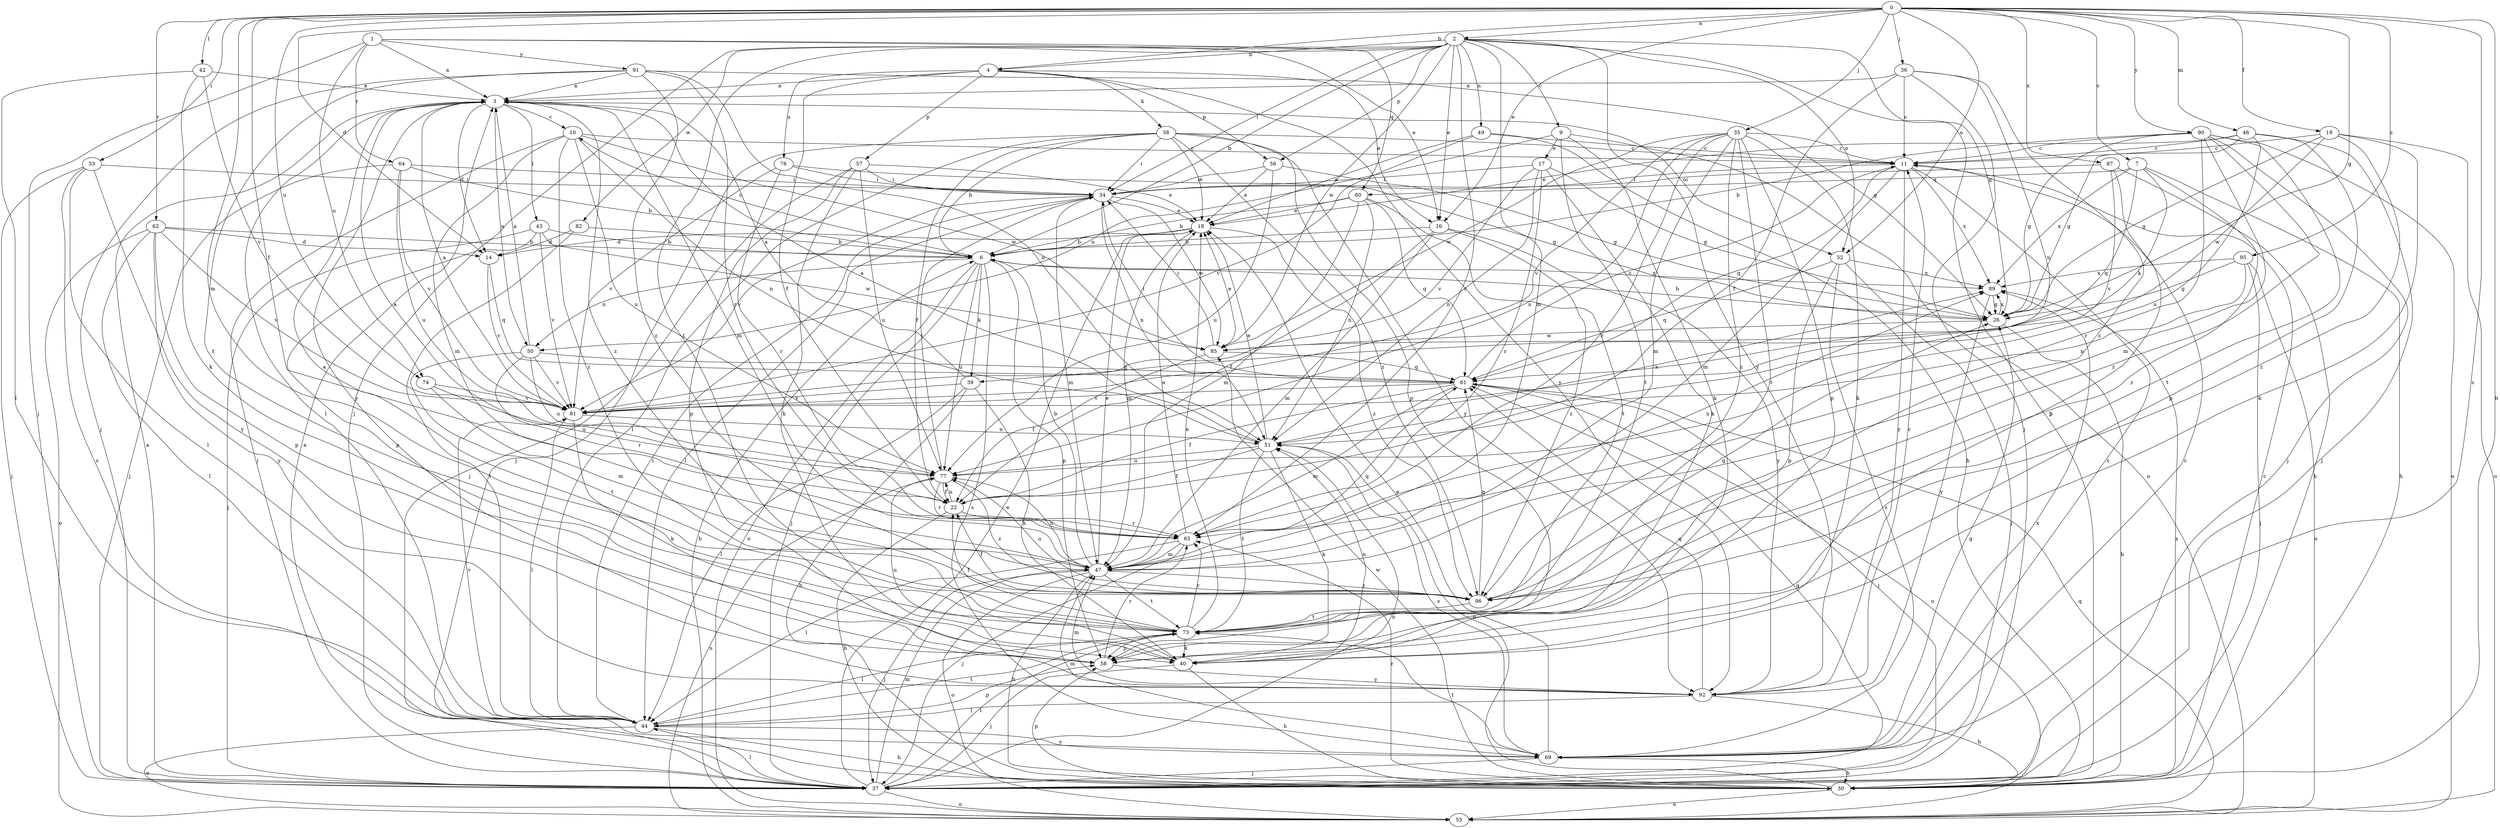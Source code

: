 strict digraph  {
0;
1;
2;
3;
4;
6;
7;
9;
10;
11;
14;
16;
17;
18;
19;
22;
26;
30;
33;
34;
35;
36;
37;
38;
39;
40;
42;
43;
44;
46;
47;
49;
50;
51;
52;
55;
56;
57;
58;
60;
61;
62;
64;
65;
69;
73;
74;
76;
77;
81;
82;
85;
87;
89;
90;
91;
92;
95;
96;
0 -> 2  [label=a];
0 -> 4  [label=b];
0 -> 7  [label=c];
0 -> 14  [label=d];
0 -> 16  [label=e];
0 -> 19  [label=f];
0 -> 22  [label=f];
0 -> 26  [label=g];
0 -> 30  [label=h];
0 -> 33  [label=i];
0 -> 35  [label=j];
0 -> 36  [label=j];
0 -> 42  [label=l];
0 -> 46  [label=m];
0 -> 47  [label=m];
0 -> 52  [label=o];
0 -> 62  [label=r];
0 -> 69  [label=s];
0 -> 74  [label=u];
0 -> 87  [label=x];
0 -> 90  [label=y];
0 -> 95  [label=z];
1 -> 3  [label=a];
1 -> 16  [label=e];
1 -> 37  [label=j];
1 -> 60  [label=q];
1 -> 64  [label=r];
1 -> 74  [label=u];
1 -> 91  [label=y];
2 -> 4  [label=b];
2 -> 6  [label=b];
2 -> 9  [label=c];
2 -> 16  [label=e];
2 -> 26  [label=g];
2 -> 30  [label=h];
2 -> 34  [label=i];
2 -> 37  [label=j];
2 -> 47  [label=m];
2 -> 49  [label=n];
2 -> 52  [label=o];
2 -> 56  [label=p];
2 -> 65  [label=r];
2 -> 73  [label=t];
2 -> 82  [label=w];
2 -> 85  [label=w];
2 -> 92  [label=y];
3 -> 10  [label=c];
3 -> 14  [label=d];
3 -> 43  [label=l];
3 -> 44  [label=l];
3 -> 47  [label=m];
3 -> 50  [label=n];
3 -> 52  [label=o];
3 -> 92  [label=y];
3 -> 96  [label=z];
4 -> 3  [label=a];
4 -> 16  [label=e];
4 -> 22  [label=f];
4 -> 38  [label=k];
4 -> 56  [label=p];
4 -> 57  [label=p];
4 -> 76  [label=u];
4 -> 92  [label=y];
6 -> 10  [label=c];
6 -> 37  [label=j];
6 -> 39  [label=k];
6 -> 50  [label=n];
6 -> 55  [label=o];
6 -> 58  [label=p];
6 -> 69  [label=s];
6 -> 77  [label=u];
6 -> 89  [label=x];
7 -> 30  [label=h];
7 -> 39  [label=k];
7 -> 60  [label=q];
7 -> 61  [label=q];
7 -> 89  [label=x];
7 -> 96  [label=z];
9 -> 17  [label=e];
9 -> 40  [label=k];
9 -> 50  [label=n];
9 -> 55  [label=o];
9 -> 73  [label=t];
10 -> 11  [label=c];
10 -> 37  [label=j];
10 -> 47  [label=m];
10 -> 51  [label=n];
10 -> 77  [label=u];
10 -> 85  [label=w];
10 -> 96  [label=z];
11 -> 34  [label=i];
11 -> 47  [label=m];
11 -> 61  [label=q];
11 -> 69  [label=s];
11 -> 89  [label=x];
11 -> 92  [label=y];
14 -> 61  [label=q];
14 -> 81  [label=v];
16 -> 6  [label=b];
16 -> 22  [label=f];
16 -> 47  [label=m];
16 -> 92  [label=y];
16 -> 96  [label=z];
17 -> 26  [label=g];
17 -> 34  [label=i];
17 -> 40  [label=k];
17 -> 51  [label=n];
17 -> 65  [label=r];
17 -> 81  [label=v];
18 -> 6  [label=b];
18 -> 14  [label=d];
18 -> 47  [label=m];
18 -> 96  [label=z];
19 -> 11  [label=c];
19 -> 26  [label=g];
19 -> 40  [label=k];
19 -> 55  [label=o];
19 -> 85  [label=w];
19 -> 96  [label=z];
22 -> 3  [label=a];
22 -> 30  [label=h];
22 -> 65  [label=r];
22 -> 77  [label=u];
26 -> 6  [label=b];
26 -> 30  [label=h];
26 -> 85  [label=w];
26 -> 89  [label=x];
30 -> 3  [label=a];
30 -> 11  [label=c];
30 -> 51  [label=n];
30 -> 55  [label=o];
30 -> 58  [label=p];
30 -> 65  [label=r];
30 -> 85  [label=w];
30 -> 89  [label=x];
33 -> 34  [label=i];
33 -> 37  [label=j];
33 -> 44  [label=l];
33 -> 69  [label=s];
33 -> 92  [label=y];
34 -> 18  [label=e];
34 -> 44  [label=l];
34 -> 47  [label=m];
34 -> 51  [label=n];
34 -> 81  [label=v];
34 -> 85  [label=w];
35 -> 11  [label=c];
35 -> 40  [label=k];
35 -> 47  [label=m];
35 -> 58  [label=p];
35 -> 65  [label=r];
35 -> 73  [label=t];
35 -> 77  [label=u];
35 -> 81  [label=v];
35 -> 85  [label=w];
35 -> 96  [label=z];
36 -> 3  [label=a];
36 -> 11  [label=c];
36 -> 22  [label=f];
36 -> 37  [label=j];
36 -> 51  [label=n];
36 -> 96  [label=z];
37 -> 3  [label=a];
37 -> 18  [label=e];
37 -> 44  [label=l];
37 -> 47  [label=m];
37 -> 51  [label=n];
37 -> 55  [label=o];
37 -> 61  [label=q];
37 -> 73  [label=t];
38 -> 6  [label=b];
38 -> 11  [label=c];
38 -> 18  [label=e];
38 -> 22  [label=f];
38 -> 34  [label=i];
38 -> 37  [label=j];
38 -> 44  [label=l];
38 -> 58  [label=p];
38 -> 92  [label=y];
38 -> 96  [label=z];
39 -> 3  [label=a];
39 -> 30  [label=h];
39 -> 40  [label=k];
39 -> 44  [label=l];
39 -> 81  [label=v];
40 -> 30  [label=h];
40 -> 37  [label=j];
40 -> 51  [label=n];
40 -> 77  [label=u];
42 -> 3  [label=a];
42 -> 40  [label=k];
42 -> 44  [label=l];
42 -> 81  [label=v];
43 -> 6  [label=b];
43 -> 37  [label=j];
43 -> 58  [label=p];
43 -> 81  [label=v];
43 -> 85  [label=w];
44 -> 30  [label=h];
44 -> 34  [label=i];
44 -> 55  [label=o];
44 -> 58  [label=p];
44 -> 69  [label=s];
44 -> 73  [label=t];
44 -> 81  [label=v];
46 -> 11  [label=c];
46 -> 18  [label=e];
46 -> 26  [label=g];
46 -> 37  [label=j];
46 -> 58  [label=p];
46 -> 77  [label=u];
47 -> 6  [label=b];
47 -> 18  [label=e];
47 -> 30  [label=h];
47 -> 37  [label=j];
47 -> 55  [label=o];
47 -> 61  [label=q];
47 -> 73  [label=t];
47 -> 77  [label=u];
47 -> 96  [label=z];
49 -> 11  [label=c];
49 -> 18  [label=e];
49 -> 30  [label=h];
49 -> 81  [label=v];
50 -> 3  [label=a];
50 -> 61  [label=q];
50 -> 65  [label=r];
50 -> 73  [label=t];
50 -> 77  [label=u];
50 -> 81  [label=v];
51 -> 3  [label=a];
51 -> 18  [label=e];
51 -> 22  [label=f];
51 -> 40  [label=k];
51 -> 69  [label=s];
51 -> 73  [label=t];
51 -> 77  [label=u];
51 -> 89  [label=x];
52 -> 37  [label=j];
52 -> 58  [label=p];
52 -> 61  [label=q];
52 -> 69  [label=s];
52 -> 89  [label=x];
55 -> 6  [label=b];
55 -> 61  [label=q];
55 -> 77  [label=u];
56 -> 18  [label=e];
56 -> 26  [label=g];
56 -> 34  [label=i];
56 -> 77  [label=u];
57 -> 18  [label=e];
57 -> 34  [label=i];
57 -> 37  [label=j];
57 -> 40  [label=k];
57 -> 58  [label=p];
57 -> 77  [label=u];
58 -> 65  [label=r];
58 -> 92  [label=y];
60 -> 6  [label=b];
60 -> 18  [label=e];
60 -> 47  [label=m];
60 -> 51  [label=n];
60 -> 61  [label=q];
60 -> 73  [label=t];
61 -> 11  [label=c];
61 -> 22  [label=f];
61 -> 34  [label=i];
61 -> 37  [label=j];
61 -> 47  [label=m];
61 -> 55  [label=o];
61 -> 81  [label=v];
62 -> 6  [label=b];
62 -> 14  [label=d];
62 -> 44  [label=l];
62 -> 55  [label=o];
62 -> 58  [label=p];
62 -> 81  [label=v];
62 -> 92  [label=y];
64 -> 6  [label=b];
64 -> 34  [label=i];
64 -> 37  [label=j];
64 -> 77  [label=u];
64 -> 81  [label=v];
65 -> 18  [label=e];
65 -> 37  [label=j];
65 -> 44  [label=l];
65 -> 47  [label=m];
65 -> 89  [label=x];
69 -> 11  [label=c];
69 -> 18  [label=e];
69 -> 26  [label=g];
69 -> 30  [label=h];
69 -> 37  [label=j];
69 -> 47  [label=m];
69 -> 73  [label=t];
69 -> 89  [label=x];
73 -> 3  [label=a];
73 -> 18  [label=e];
73 -> 22  [label=f];
73 -> 40  [label=k];
73 -> 44  [label=l];
73 -> 58  [label=p];
73 -> 65  [label=r];
74 -> 47  [label=m];
74 -> 77  [label=u];
74 -> 81  [label=v];
76 -> 26  [label=g];
76 -> 34  [label=i];
76 -> 65  [label=r];
76 -> 81  [label=v];
77 -> 22  [label=f];
77 -> 34  [label=i];
77 -> 65  [label=r];
77 -> 96  [label=z];
81 -> 3  [label=a];
81 -> 40  [label=k];
81 -> 44  [label=l];
81 -> 51  [label=n];
82 -> 6  [label=b];
82 -> 14  [label=d];
82 -> 44  [label=l];
85 -> 18  [label=e];
85 -> 22  [label=f];
85 -> 34  [label=i];
85 -> 61  [label=q];
87 -> 30  [label=h];
87 -> 34  [label=i];
87 -> 58  [label=p];
87 -> 81  [label=v];
89 -> 26  [label=g];
89 -> 92  [label=y];
90 -> 6  [label=b];
90 -> 11  [label=c];
90 -> 26  [label=g];
90 -> 37  [label=j];
90 -> 47  [label=m];
90 -> 55  [label=o];
90 -> 65  [label=r];
90 -> 73  [label=t];
90 -> 96  [label=z];
91 -> 3  [label=a];
91 -> 26  [label=g];
91 -> 37  [label=j];
91 -> 51  [label=n];
91 -> 65  [label=r];
91 -> 73  [label=t];
91 -> 96  [label=z];
92 -> 11  [label=c];
92 -> 30  [label=h];
92 -> 44  [label=l];
92 -> 47  [label=m];
92 -> 61  [label=q];
95 -> 26  [label=g];
95 -> 37  [label=j];
95 -> 51  [label=n];
95 -> 55  [label=o];
95 -> 89  [label=x];
96 -> 22  [label=f];
96 -> 26  [label=g];
96 -> 61  [label=q];
96 -> 73  [label=t];
96 -> 77  [label=u];
}

